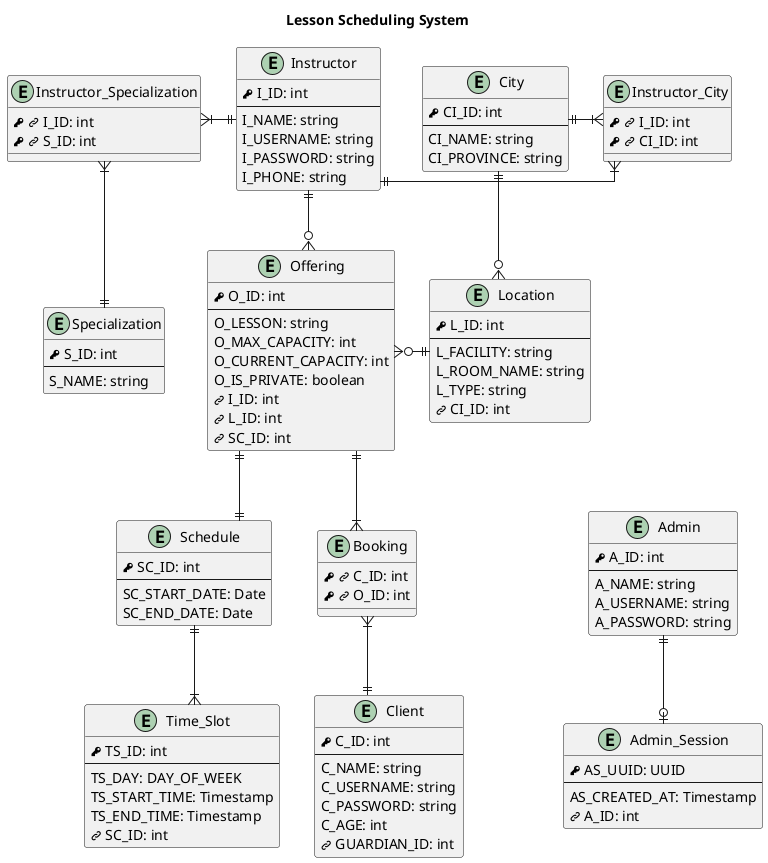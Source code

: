 @startuml ERD for Database
title Lesson Scheduling System

skinparam linetype ortho

!define PK <&key>
!define FK <&link-intact>

entity City {
    PK CI_ID: int
    --
    CI_NAME: string
    CI_PROVINCE: string 
}

entity Location {
    PK L_ID: int
    --
    L_FACILITY: string
    L_ROOM_NAME: string
    L_TYPE: string
    FK CI_ID: int
}

entity Admin {
    PK A_ID: int
    --
    A_NAME: string
    A_USERNAME: string
    A_PASSWORD: string
}
entity Admin_Session {
    PK AS_UUID: UUID
    --
    AS_CREATED_AT: Timestamp
    FK A_ID: int
}

entity Client {
    PK C_ID: int
    --
    C_NAME: string
    C_USERNAME: string
    C_PASSWORD: string
    C_AGE: int
    FK GUARDIAN_ID: int
}

entity Instructor {
    PK I_ID: int
    --
    I_NAME: string
    I_USERNAME: string
    I_PASSWORD: string
    I_PHONE: string
}
entity Instructor_City{
    PK FK I_ID: int
    PK FK CI_ID: int
}

entity Specialization {
    PK S_ID: int
    --
    S_NAME: string
}
entity Instructor_Specialization {
    PK FK I_ID: int
    PK FK S_ID: int
}

entity Schedule {
    PK SC_ID: int
    --
    SC_START_DATE: Date
    SC_END_DATE: Date
}
entity Time_Slot {
    PK TS_ID: int
    --
    TS_DAY: DAY_OF_WEEK
    TS_START_TIME: Timestamp
    TS_END_TIME: Timestamp
    FK SC_ID: int
}

entity Offering {
    PK O_ID: int
    --
    O_LESSON: string
    O_MAX_CAPACITY: int
    O_CURRENT_CAPACITY: int
    O_IS_PRIVATE: boolean
    FK I_ID: int
    FK L_ID: int
    FK SC_ID: int
}

entity Booking {
    PK FK C_ID: int
    PK FK O_ID: int
}

' Relationships
Offering }o-up-|| Instructor
Offering ||--|{ Booking
Offering }o-|| Location
Offering ||--|| Schedule

Booking }|--|| Client

City ||-o{ Location
City ||-|{ Instructor_City

Schedule ||--|{ Time_Slot

Instructor ||-right-|{ Instructor_City
Instructor ||-left-|{ Instructor_Specialization

Instructor_Specialization }|--|| Specialization

Admin ||--o| Admin_Session

' Position Admin
Location ||-|| Empty
Empty -- Admin
hide Empty
@enduml
